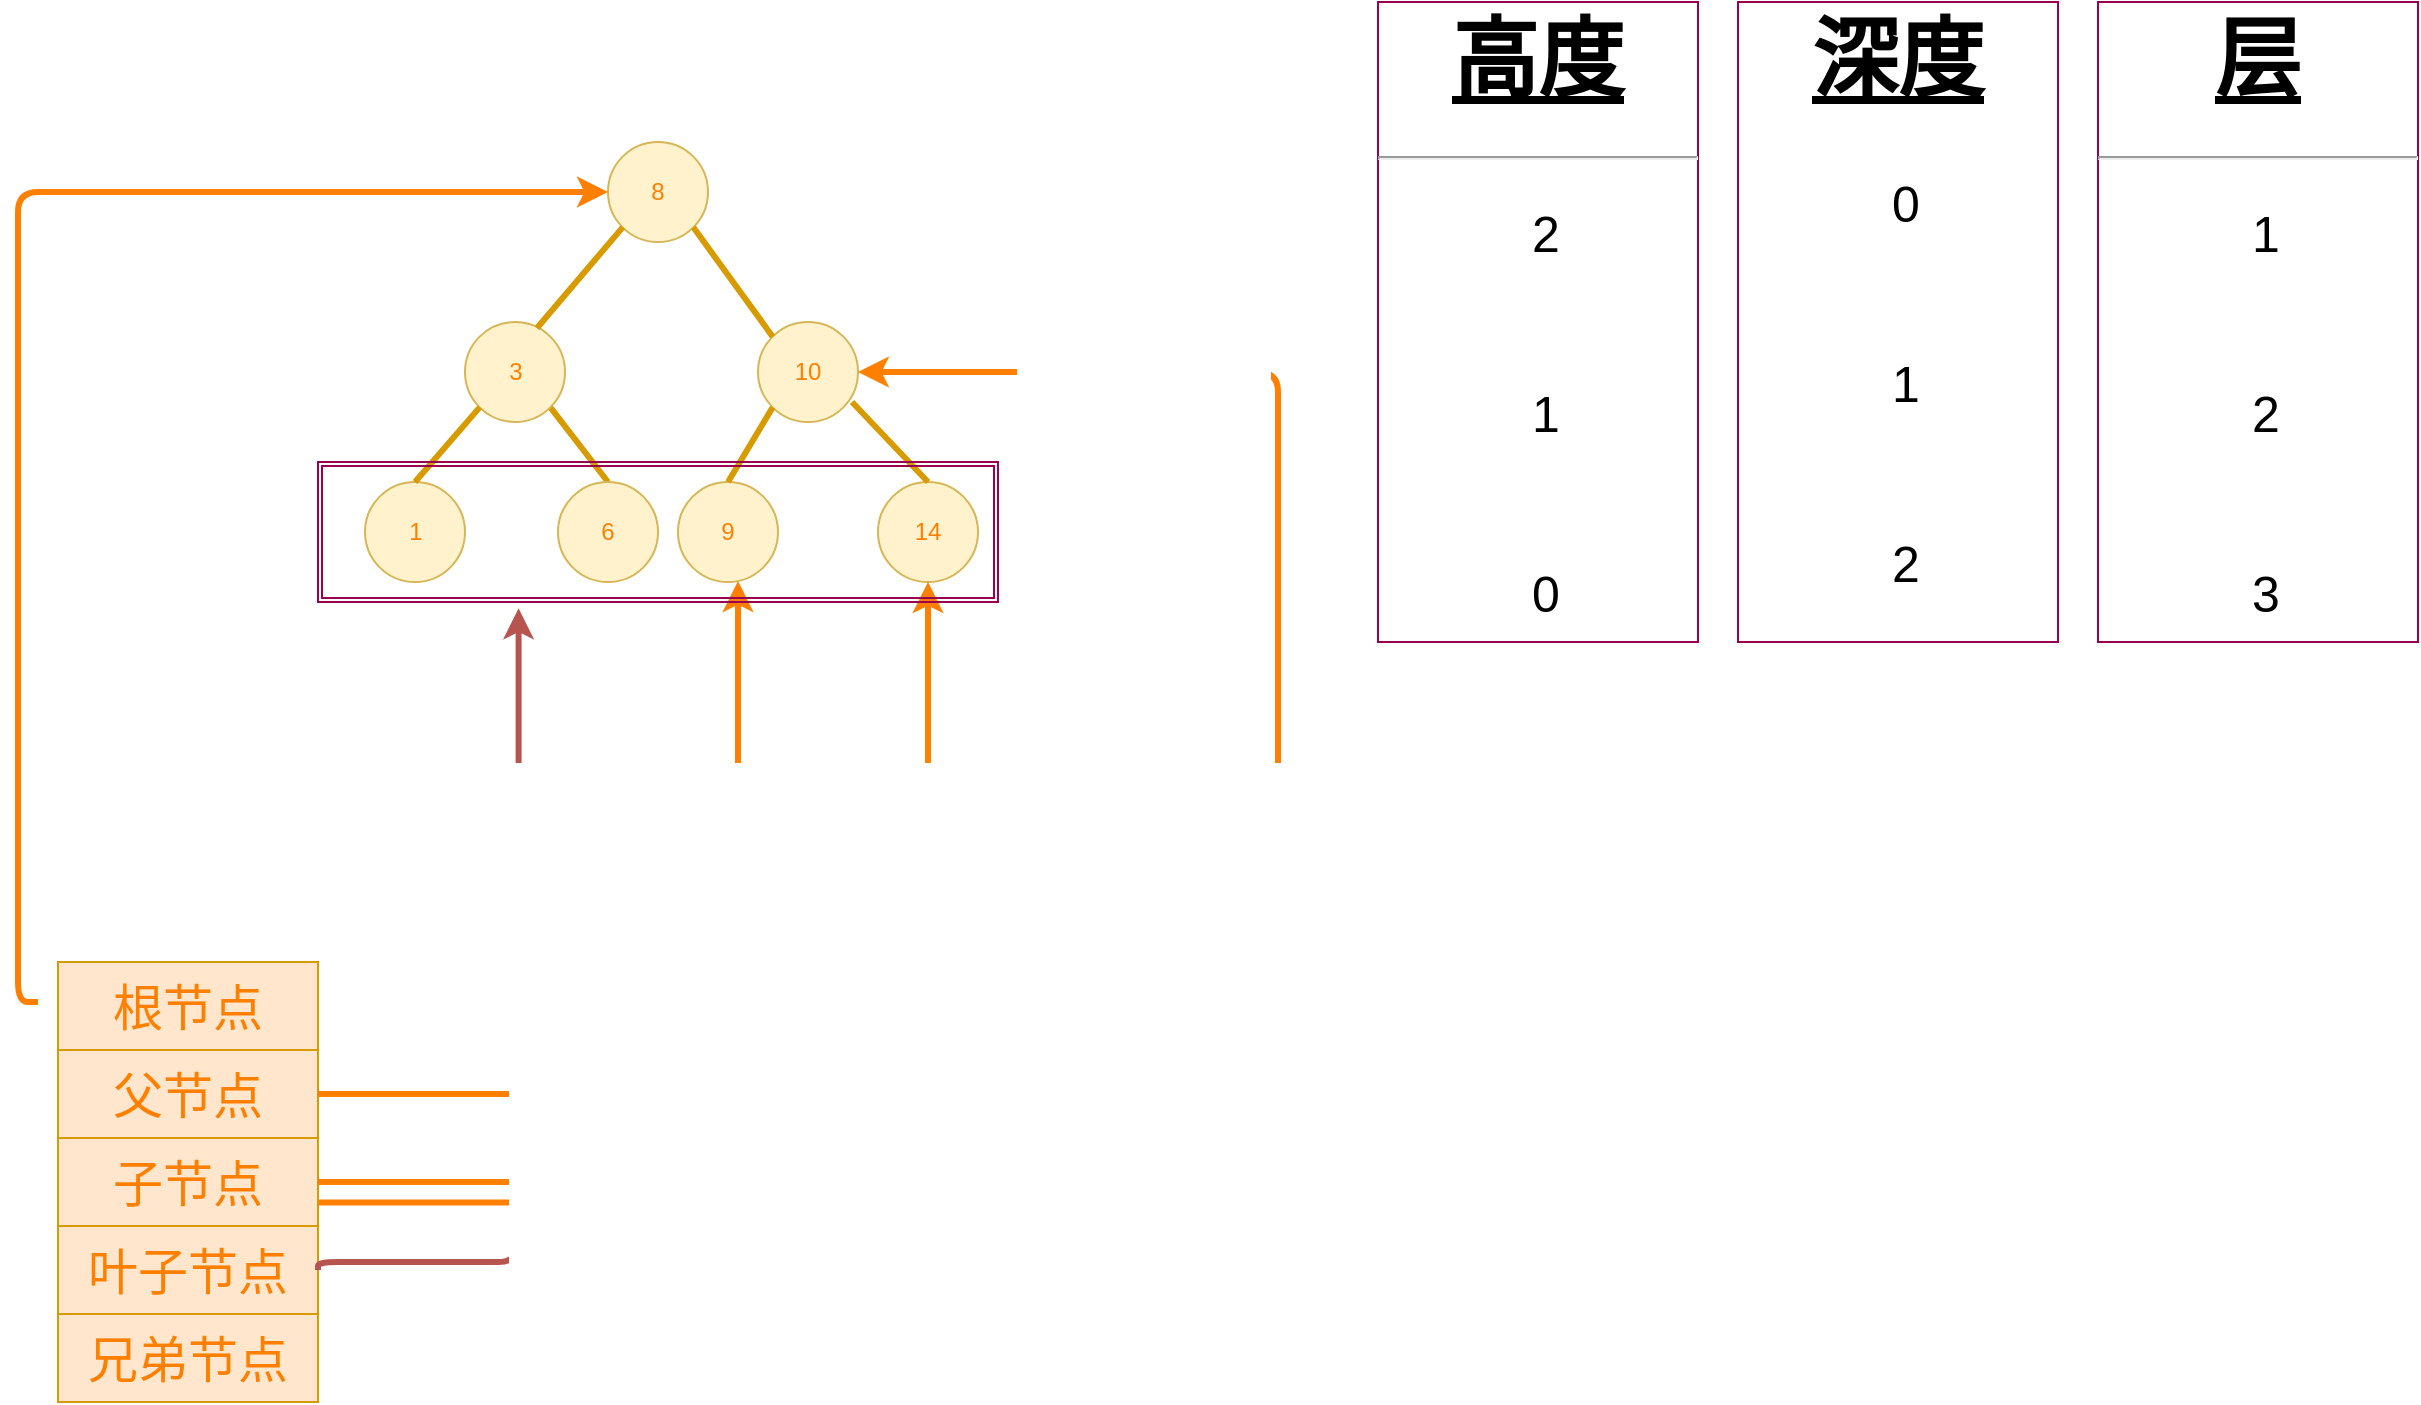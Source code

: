 <mxfile version="13.5.5" type="github"><diagram id="w7A9Wk7G6KMBbHiLR4yP" name="第 1 页"><mxGraphModel dx="1351" dy="2003" grid="1" gridSize="10" guides="1" tooltips="1" connect="1" arrows="1" fold="1" page="1" pageScale="1" pageWidth="827" pageHeight="1169" math="0" shadow="0"><root><mxCell id="0"/><mxCell id="1" parent="0"/><mxCell id="laV5ldJ_Of2BtVXsq0-f-1" value="8" style="ellipse;whiteSpace=wrap;html=1;aspect=fixed;fillColor=#fff2cc;strokeColor=#d6b656;fontColor=#FF8000;" vertex="1" parent="1"><mxGeometry x="385" y="-10" width="50" height="50" as="geometry"/></mxCell><mxCell id="laV5ldJ_Of2BtVXsq0-f-2" value="" style="endArrow=none;html=1;noJump=0;orthogonalLoop=0;comic=0;jumpSize=360;labelPosition=left;verticalLabelPosition=middle;align=right;verticalAlign=middle;exitX=0.5;exitY=0;exitDx=0;exitDy=0;entryX=1;entryY=1;entryDx=0;entryDy=0;fillColor=#ffe6cc;strokeColor=#d79b00;strokeWidth=3;" edge="1" parent="1" source="laV5ldJ_Of2BtVXsq0-f-6" target="laV5ldJ_Of2BtVXsq0-f-4"><mxGeometry width="50" height="50" relative="1" as="geometry"><mxPoint x="350" y="160" as="sourcePoint"/><mxPoint x="370" y="123" as="targetPoint"/></mxGeometry></mxCell><mxCell id="laV5ldJ_Of2BtVXsq0-f-3" value="10" style="ellipse;whiteSpace=wrap;html=1;aspect=fixed;fillColor=#fff2cc;strokeColor=#d6b656;fontColor=#FF8000;" vertex="1" parent="1"><mxGeometry x="460" y="80" width="50" height="50" as="geometry"/></mxCell><mxCell id="laV5ldJ_Of2BtVXsq0-f-4" value="3" style="ellipse;whiteSpace=wrap;html=1;aspect=fixed;fillColor=#fff2cc;strokeColor=#d6b656;fontColor=#FF8000;" vertex="1" parent="1"><mxGeometry x="313.5" y="80" width="50" height="50" as="geometry"/></mxCell><mxCell id="laV5ldJ_Of2BtVXsq0-f-5" value="1" style="ellipse;whiteSpace=wrap;html=1;aspect=fixed;fillColor=#fff2cc;strokeColor=#d6b656;fontColor=#FF8000;" vertex="1" parent="1"><mxGeometry x="263.5" y="160" width="50" height="50" as="geometry"/></mxCell><mxCell id="laV5ldJ_Of2BtVXsq0-f-6" value="6" style="ellipse;whiteSpace=wrap;html=1;aspect=fixed;fillColor=#fff2cc;strokeColor=#d6b656;fontColor=#FF8000;" vertex="1" parent="1"><mxGeometry x="360" y="160" width="50" height="50" as="geometry"/></mxCell><mxCell id="laV5ldJ_Of2BtVXsq0-f-7" value="9" style="ellipse;whiteSpace=wrap;html=1;aspect=fixed;fillColor=#fff2cc;strokeColor=#d6b656;fontColor=#FF8000;" vertex="1" parent="1"><mxGeometry x="420" y="160" width="50" height="50" as="geometry"/></mxCell><mxCell id="laV5ldJ_Of2BtVXsq0-f-8" value="14" style="ellipse;whiteSpace=wrap;html=1;aspect=fixed;fillColor=#fff2cc;strokeColor=#d6b656;fontColor=#FF8000;" vertex="1" parent="1"><mxGeometry x="520" y="160" width="50" height="50" as="geometry"/></mxCell><mxCell id="laV5ldJ_Of2BtVXsq0-f-9" value="" style="endArrow=none;html=1;entryX=0;entryY=1;entryDx=0;entryDy=0;exitX=0.72;exitY=0.06;exitDx=0;exitDy=0;exitPerimeter=0;fillColor=#ffe6cc;strokeColor=#d79b00;strokeWidth=3;" edge="1" parent="1" source="laV5ldJ_Of2BtVXsq0-f-4" target="laV5ldJ_Of2BtVXsq0-f-1"><mxGeometry width="50" height="50" relative="1" as="geometry"><mxPoint x="360" y="80" as="sourcePoint"/><mxPoint x="400" y="40" as="targetPoint"/></mxGeometry></mxCell><mxCell id="laV5ldJ_Of2BtVXsq0-f-10" value="" style="endArrow=none;html=1;entryX=0;entryY=1;entryDx=0;entryDy=0;exitX=0.5;exitY=0;exitDx=0;exitDy=0;fillColor=#ffe6cc;strokeColor=#d79b00;strokeWidth=3;" edge="1" parent="1" source="laV5ldJ_Of2BtVXsq0-f-5" target="laV5ldJ_Of2BtVXsq0-f-4"><mxGeometry width="50" height="50" relative="1" as="geometry"><mxPoint x="310" y="160" as="sourcePoint"/><mxPoint x="337.322" y="122.678" as="targetPoint"/></mxGeometry></mxCell><mxCell id="laV5ldJ_Of2BtVXsq0-f-11" value="" style="endArrow=none;html=1;entryX=1;entryY=1;entryDx=0;entryDy=0;exitX=0;exitY=0;exitDx=0;exitDy=0;fillColor=#ffe6cc;strokeColor=#d79b00;strokeWidth=3;" edge="1" parent="1" source="laV5ldJ_Of2BtVXsq0-f-3" target="laV5ldJ_Of2BtVXsq0-f-1"><mxGeometry width="50" height="50" relative="1" as="geometry"><mxPoint x="410" y="90" as="sourcePoint"/><mxPoint x="460" y="40" as="targetPoint"/></mxGeometry></mxCell><mxCell id="laV5ldJ_Of2BtVXsq0-f-12" value="" style="endArrow=none;html=1;exitX=0.5;exitY=0;exitDx=0;exitDy=0;entryX=0;entryY=1;entryDx=0;entryDy=0;fillColor=#ffe6cc;strokeColor=#d79b00;strokeWidth=3;" edge="1" parent="1" source="laV5ldJ_Of2BtVXsq0-f-7" target="laV5ldJ_Of2BtVXsq0-f-3"><mxGeometry width="50" height="50" relative="1" as="geometry"><mxPoint x="440" y="170.32" as="sourcePoint"/><mxPoint x="461" y="120" as="targetPoint"/></mxGeometry></mxCell><mxCell id="laV5ldJ_Of2BtVXsq0-f-13" value="" style="endArrow=none;html=1;exitX=0.5;exitY=0;exitDx=0;exitDy=0;fillColor=#ffe6cc;strokeColor=#d79b00;strokeWidth=3;" edge="1" parent="1" source="laV5ldJ_Of2BtVXsq0-f-8"><mxGeometry width="50" height="50" relative="1" as="geometry"><mxPoint x="500" y="160" as="sourcePoint"/><mxPoint x="507" y="120" as="targetPoint"/></mxGeometry></mxCell><mxCell id="laV5ldJ_Of2BtVXsq0-f-14" value="" style="edgeStyle=elbowEdgeStyle;elbow=horizontal;endArrow=classic;html=1;strokeWidth=3;fontColor=#FF8000;entryX=0;entryY=0.5;entryDx=0;entryDy=0;strokeColor=#FF8000;" edge="1" parent="1" target="laV5ldJ_Of2BtVXsq0-f-1"><mxGeometry width="50" height="50" relative="1" as="geometry"><mxPoint x="100" y="420" as="sourcePoint"/><mxPoint x="470" y="230" as="targetPoint"/><Array as="points"><mxPoint x="90" y="310"/></Array></mxGeometry></mxCell><mxCell id="laV5ldJ_Of2BtVXsq0-f-15" value="" style="shape=table;html=1;whiteSpace=wrap;startSize=0;container=1;collapsible=0;childLayout=tableLayout;fillColor=#ffe6cc;strokeColor=#d79b00;" vertex="1" parent="1"><mxGeometry x="110" y="400" width="130" height="220" as="geometry"/></mxCell><mxCell id="laV5ldJ_Of2BtVXsq0-f-16" value="" style="shape=partialRectangle;html=1;whiteSpace=wrap;collapsible=0;dropTarget=0;pointerEvents=0;fillColor=none;top=0;left=0;bottom=0;right=0;points=[[0,0.5],[1,0.5]];portConstraint=eastwest;" vertex="1" parent="laV5ldJ_Of2BtVXsq0-f-15"><mxGeometry width="130" height="44" as="geometry"/></mxCell><mxCell id="laV5ldJ_Of2BtVXsq0-f-17" value="根节点" style="shape=partialRectangle;html=1;whiteSpace=wrap;connectable=0;overflow=hidden;fillColor=none;top=0;left=0;bottom=0;right=0;fontSize=25;fontColor=#FF8000;" vertex="1" parent="laV5ldJ_Of2BtVXsq0-f-16"><mxGeometry width="130" height="44" as="geometry"/></mxCell><mxCell id="laV5ldJ_Of2BtVXsq0-f-18" value="" style="shape=partialRectangle;html=1;whiteSpace=wrap;collapsible=0;dropTarget=0;pointerEvents=0;fillColor=none;top=0;left=0;bottom=0;right=0;points=[[0,0.5],[1,0.5]];portConstraint=eastwest;" vertex="1" parent="laV5ldJ_Of2BtVXsq0-f-15"><mxGeometry y="44" width="130" height="44" as="geometry"/></mxCell><mxCell id="laV5ldJ_Of2BtVXsq0-f-19" value="父节点" style="shape=partialRectangle;html=1;whiteSpace=wrap;connectable=0;overflow=hidden;fillColor=none;top=0;left=0;bottom=0;right=0;fontSize=25;fontColor=#FF8000;" vertex="1" parent="laV5ldJ_Of2BtVXsq0-f-18"><mxGeometry width="130" height="44" as="geometry"/></mxCell><mxCell id="laV5ldJ_Of2BtVXsq0-f-20" value="" style="shape=partialRectangle;html=1;whiteSpace=wrap;collapsible=0;dropTarget=0;pointerEvents=0;fillColor=none;top=0;left=0;bottom=0;right=0;points=[[0,0.5],[1,0.5]];portConstraint=eastwest;" vertex="1" parent="laV5ldJ_Of2BtVXsq0-f-15"><mxGeometry y="88" width="130" height="44" as="geometry"/></mxCell><mxCell id="laV5ldJ_Of2BtVXsq0-f-21" value="子节点" style="shape=partialRectangle;html=1;whiteSpace=wrap;connectable=0;overflow=hidden;fillColor=none;top=0;left=0;bottom=0;right=0;fontSize=25;fontColor=#FF8000;" vertex="1" parent="laV5ldJ_Of2BtVXsq0-f-20"><mxGeometry width="130" height="44" as="geometry"/></mxCell><mxCell id="laV5ldJ_Of2BtVXsq0-f-22" value="" style="shape=partialRectangle;html=1;whiteSpace=wrap;collapsible=0;dropTarget=0;pointerEvents=0;fillColor=none;top=0;left=0;bottom=0;right=0;points=[[0,0.5],[1,0.5]];portConstraint=eastwest;" vertex="1" parent="laV5ldJ_Of2BtVXsq0-f-15"><mxGeometry y="132" width="130" height="44" as="geometry"/></mxCell><mxCell id="laV5ldJ_Of2BtVXsq0-f-23" value="叶子节点" style="shape=partialRectangle;html=1;whiteSpace=wrap;connectable=0;overflow=hidden;fillColor=none;top=0;left=0;bottom=0;right=0;fontSize=25;fontColor=#FF8000;" vertex="1" parent="laV5ldJ_Of2BtVXsq0-f-22"><mxGeometry width="130" height="44" as="geometry"/></mxCell><mxCell id="laV5ldJ_Of2BtVXsq0-f-24" value="" style="shape=partialRectangle;html=1;whiteSpace=wrap;collapsible=0;dropTarget=0;pointerEvents=0;fillColor=none;top=0;left=0;bottom=0;right=0;points=[[0,0.5],[1,0.5]];portConstraint=eastwest;" vertex="1" parent="laV5ldJ_Of2BtVXsq0-f-15"><mxGeometry y="176" width="130" height="44" as="geometry"/></mxCell><mxCell id="laV5ldJ_Of2BtVXsq0-f-25" value="兄弟节点" style="shape=partialRectangle;html=1;whiteSpace=wrap;connectable=0;overflow=hidden;fillColor=none;top=0;left=0;bottom=0;right=0;fontSize=25;fontColor=#FF8000;" vertex="1" parent="laV5ldJ_Of2BtVXsq0-f-24"><mxGeometry width="130" height="44" as="geometry"/></mxCell><mxCell id="laV5ldJ_Of2BtVXsq0-f-26" value="" style="edgeStyle=elbowEdgeStyle;elbow=horizontal;endArrow=classic;html=1;strokeWidth=3;fontColor=#FF8000;strokeColor=#FF8000;exitX=1;exitY=0.5;exitDx=0;exitDy=0;" edge="1" parent="1" source="laV5ldJ_Of2BtVXsq0-f-18" target="laV5ldJ_Of2BtVXsq0-f-3"><mxGeometry width="50" height="50" relative="1" as="geometry"><mxPoint x="110" y="485" as="sourcePoint"/><mxPoint x="390.0" y="90" as="targetPoint"/><Array as="points"><mxPoint x="720" y="370"/><mxPoint x="100" y="375"/></Array></mxGeometry></mxCell><mxCell id="laV5ldJ_Of2BtVXsq0-f-27" value="" style="edgeStyle=elbowEdgeStyle;elbow=horizontal;endArrow=classic;html=1;strokeWidth=3;fontColor=#FF8000;strokeColor=#FF8000;exitX=1;exitY=0.5;exitDx=0;exitDy=0;" edge="1" parent="1" source="laV5ldJ_Of2BtVXsq0-f-20" target="laV5ldJ_Of2BtVXsq0-f-7"><mxGeometry width="50" height="50" relative="1" as="geometry"><mxPoint x="250.0" y="476" as="sourcePoint"/><mxPoint x="520.0" y="115" as="targetPoint"/><Array as="points"><mxPoint x="450" y="370"/></Array></mxGeometry></mxCell><mxCell id="laV5ldJ_Of2BtVXsq0-f-28" value="" style="edgeStyle=elbowEdgeStyle;elbow=horizontal;endArrow=classic;html=1;strokeWidth=3;fontColor=#FF8000;strokeColor=#FF8000;exitX=1.003;exitY=0.734;exitDx=0;exitDy=0;entryX=0.5;entryY=1;entryDx=0;entryDy=0;exitPerimeter=0;" edge="1" parent="1" source="laV5ldJ_Of2BtVXsq0-f-20" target="laV5ldJ_Of2BtVXsq0-f-8"><mxGeometry width="50" height="50" relative="1" as="geometry"><mxPoint x="250.0" y="520" as="sourcePoint"/><mxPoint x="460.0" y="219.495" as="targetPoint"/><Array as="points"><mxPoint x="545" y="360"/></Array></mxGeometry></mxCell><mxCell id="laV5ldJ_Of2BtVXsq0-f-29" value="" style="shape=ext;double=1;rounded=0;whiteSpace=wrap;html=1;fillColor=none;fontSize=25;fontColor=#FF8000;strokeColor=#99004D;" vertex="1" parent="1"><mxGeometry x="240" y="150" width="340" height="70" as="geometry"/></mxCell><mxCell id="laV5ldJ_Of2BtVXsq0-f-30" value="" style="edgeStyle=segmentEdgeStyle;endArrow=classic;html=1;strokeColor=#b85450;strokeWidth=3;fontSize=25;fontColor=#FF8000;exitX=1;exitY=0.5;exitDx=0;exitDy=0;entryX=0.295;entryY=1.045;entryDx=0;entryDy=0;entryPerimeter=0;fillColor=#f8cecc;" edge="1" parent="1" source="laV5ldJ_Of2BtVXsq0-f-22" target="laV5ldJ_Of2BtVXsq0-f-29"><mxGeometry width="50" height="50" relative="1" as="geometry"><mxPoint x="330" y="550" as="sourcePoint"/><mxPoint x="380" y="500" as="targetPoint"/><Array as="points"><mxPoint x="240" y="550"/><mxPoint x="340" y="550"/></Array></mxGeometry></mxCell><mxCell id="laV5ldJ_Of2BtVXsq0-f-31" value="&lt;div&gt;&lt;br&gt;&lt;/div&gt;" style="text;strokeColor=none;fillColor=none;html=1;whiteSpace=wrap;verticalAlign=middle;overflow=hidden;fontSize=25;fontColor=#FF8000;" vertex="1" parent="1"><mxGeometry x="760" y="-50" width="130" height="220" as="geometry"/></mxCell><mxCell id="laV5ldJ_Of2BtVXsq0-f-32" value="&lt;p style=&quot;margin: 4px 0px 0px ; text-align: center ; text-decoration: underline ; font-size: 43px&quot;&gt;&lt;b&gt;&lt;font style=&quot;font-size: 43px&quot;&gt;高度&lt;/font&gt;&lt;/b&gt;&lt;/p&gt;&lt;hr style=&quot;font-size: 43px&quot;&gt;&lt;p style=&quot;text-align: center ; margin: 0px 0px 0px 8px ; font-size: 25px&quot;&gt;&lt;font style=&quot;font-size: 25px&quot;&gt;2&lt;/font&gt;&lt;/p&gt;&lt;p style=&quot;text-align: center ; margin: 0px 0px 0px 8px ; font-size: 25px&quot;&gt;&lt;font style=&quot;font-size: 25px&quot;&gt;&lt;br&gt;&lt;/font&gt;&lt;/p&gt;&lt;p style=&quot;text-align: center ; margin: 0px 0px 0px 8px ; font-size: 25px&quot;&gt;&lt;font style=&quot;font-size: 25px&quot;&gt;&lt;br&gt;&lt;/font&gt;&lt;/p&gt;&lt;p style=&quot;text-align: center ; margin: 0px 0px 0px 8px ; font-size: 25px&quot;&gt;&lt;font style=&quot;font-size: 25px&quot;&gt;1&lt;/font&gt;&lt;/p&gt;&lt;p style=&quot;text-align: center ; margin: 0px 0px 0px 8px ; font-size: 25px&quot;&gt;&lt;br&gt;&lt;/p&gt;&lt;p style=&quot;text-align: center ; margin: 0px 0px 0px 8px ; font-size: 25px&quot;&gt;&lt;br&gt;&lt;/p&gt;&lt;p style=&quot;text-align: center ; margin: 0px 0px 0px 8px ; font-size: 25px&quot;&gt;&lt;font style=&quot;font-size: 25px&quot;&gt;0&lt;/font&gt;&lt;/p&gt;" style="verticalAlign=top;align=left;overflow=fill;fontSize=12;fontFamily=Helvetica;html=1;strokeColor=#99004D;fillColor=none;" vertex="1" parent="1"><mxGeometry x="770" y="-80" width="160" height="320" as="geometry"/></mxCell><mxCell id="laV5ldJ_Of2BtVXsq0-f-33" value="&lt;p style=&quot;margin: 4px 0px 0px ; text-align: center ; text-decoration: underline ; font-size: 43px&quot;&gt;&lt;/p&gt;&lt;div style=&quot;text-align: center&quot;&gt;&lt;span style=&quot;font-size: 43px&quot;&gt;&lt;b&gt;&lt;u&gt;深度&lt;/u&gt;&lt;/b&gt;&lt;/span&gt;&lt;/div&gt;&lt;p style=&quot;text-align: center ; margin: 0px 0px 0px 8px ; font-size: 25px&quot;&gt;&lt;br&gt;&lt;/p&gt;&lt;p style=&quot;text-align: center ; margin: 0px 0px 0px 8px ; font-size: 25px&quot;&gt;&lt;span&gt;0&lt;/span&gt;&lt;br&gt;&lt;/p&gt;&lt;p style=&quot;text-align: center ; margin: 0px 0px 0px 8px ; font-size: 25px&quot;&gt;&lt;br&gt;&lt;/p&gt;&lt;p style=&quot;text-align: center ; margin: 0px 0px 0px 8px ; font-size: 25px&quot;&gt;&lt;font style=&quot;font-size: 25px&quot;&gt;&lt;br&gt;&lt;/font&gt;&lt;/p&gt;&lt;p style=&quot;text-align: center ; margin: 0px 0px 0px 8px ; font-size: 25px&quot;&gt;&lt;font style=&quot;font-size: 25px&quot;&gt;1&lt;/font&gt;&lt;/p&gt;&lt;p style=&quot;text-align: center ; margin: 0px 0px 0px 8px ; font-size: 25px&quot;&gt;&lt;br&gt;&lt;/p&gt;&lt;p style=&quot;text-align: center ; margin: 0px 0px 0px 8px ; font-size: 25px&quot;&gt;&lt;br&gt;&lt;/p&gt;&lt;p style=&quot;text-align: center ; margin: 0px 0px 0px 8px ; font-size: 25px&quot;&gt;2&lt;/p&gt;" style="verticalAlign=top;align=left;overflow=fill;fontSize=12;fontFamily=Helvetica;html=1;strokeColor=#99004D;fillColor=none;" vertex="1" parent="1"><mxGeometry x="950" y="-80" width="160" height="320" as="geometry"/></mxCell><mxCell id="laV5ldJ_Of2BtVXsq0-f-34" value="&lt;p style=&quot;margin: 4px 0px 0px ; text-align: center&quot;&gt;&lt;span style=&quot;font-size: 43px&quot;&gt;&lt;b&gt;&lt;u&gt;层&lt;/u&gt;&lt;/b&gt;&lt;/span&gt;&lt;br&gt;&lt;/p&gt;&lt;hr style=&quot;font-size: 43px&quot;&gt;&lt;p style=&quot;text-align: center ; margin: 0px 0px 0px 8px ; font-size: 25px&quot;&gt;&lt;font style=&quot;font-size: 25px&quot;&gt;1&lt;/font&gt;&lt;/p&gt;&lt;p style=&quot;text-align: center ; margin: 0px 0px 0px 8px ; font-size: 25px&quot;&gt;&lt;font style=&quot;font-size: 25px&quot;&gt;&lt;br&gt;&lt;/font&gt;&lt;/p&gt;&lt;p style=&quot;text-align: center ; margin: 0px 0px 0px 8px ; font-size: 25px&quot;&gt;&lt;font style=&quot;font-size: 25px&quot;&gt;&lt;br&gt;&lt;/font&gt;&lt;/p&gt;&lt;p style=&quot;text-align: center ; margin: 0px 0px 0px 8px ; font-size: 25px&quot;&gt;2&lt;/p&gt;&lt;p style=&quot;text-align: center ; margin: 0px 0px 0px 8px ; font-size: 25px&quot;&gt;&lt;br&gt;&lt;/p&gt;&lt;p style=&quot;text-align: center ; margin: 0px 0px 0px 8px ; font-size: 25px&quot;&gt;&lt;br&gt;&lt;/p&gt;&lt;p style=&quot;text-align: center ; margin: 0px 0px 0px 8px ; font-size: 25px&quot;&gt;3&lt;/p&gt;" style="verticalAlign=top;align=left;overflow=fill;fontSize=12;fontFamily=Helvetica;html=1;strokeColor=#99004D;fillColor=none;" vertex="1" parent="1"><mxGeometry x="1130" y="-80" width="160" height="320" as="geometry"/></mxCell></root></mxGraphModel></diagram></mxfile>